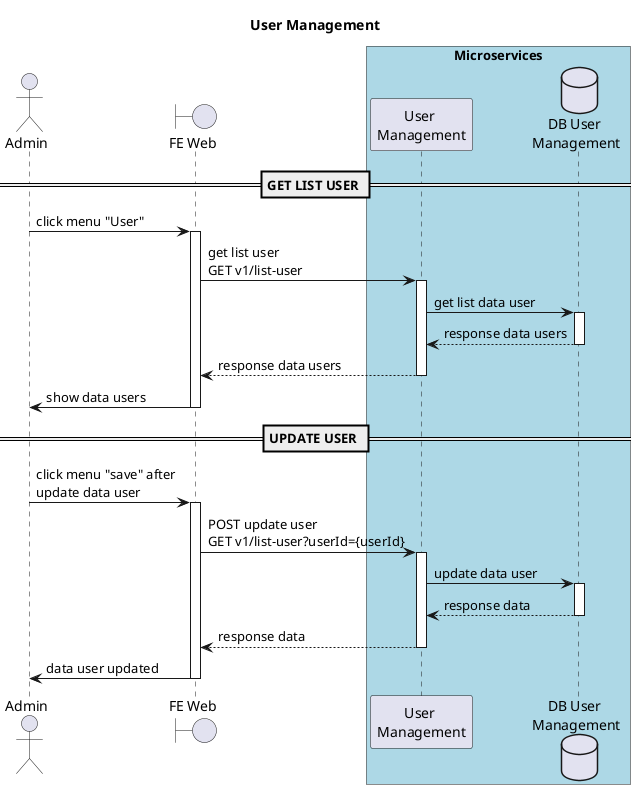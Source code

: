 @startuml blog
title "User Management"
actor "Admin" as C
boundary "FE Web" as FE
box "Microservices" #LightBlue
participant "User \nManagement" as User
database "DB User \nManagement" as DB
end box


== GET LIST USER ==
C -> FE ++: click menu "User"
FE -> User ++ :  get list user \nGET v1/list-user
User -> DB ++ : get list data user
DB --> User --: response data users
User --> FE -- : response data users 
FE -> C --: show data users

== UPDATE USER ==
C -> FE ++: click menu "save" after \nupdate data user
FE -> User ++ :  POST update user \nGET v1/list-user?userId={userId}
User -> DB ++ : update data user
DB --> User --: response data 
User --> FE -- : response data
FE -> C --: data user updated
@enduml